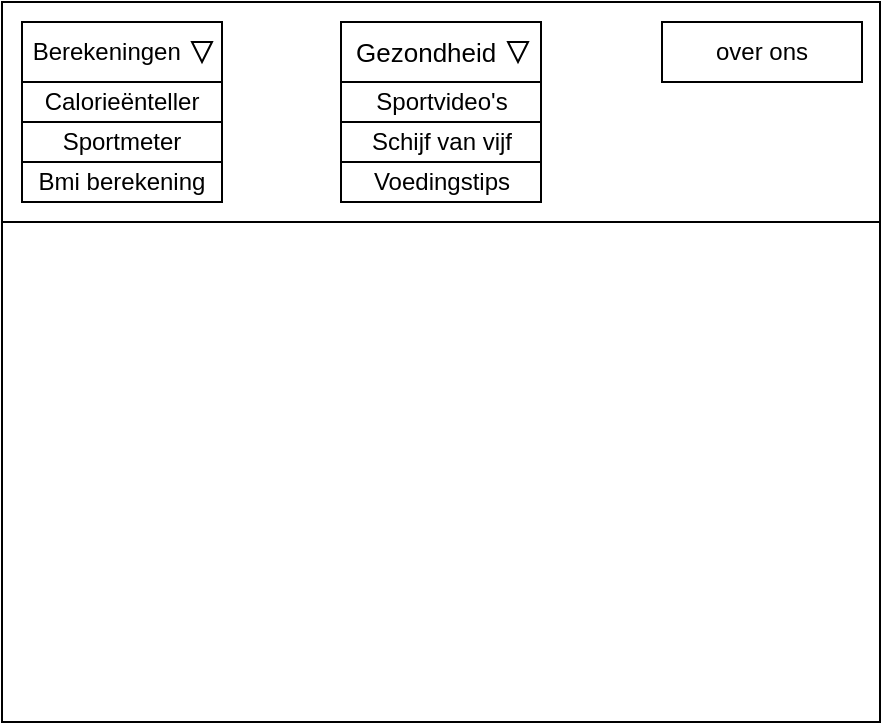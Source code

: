 <mxfile version="21.1.2" type="device">
  <diagram name="Page-1" id="Rwr1rKaPge3JT9x_Ef0W">
    <mxGraphModel dx="1036" dy="606" grid="1" gridSize="10" guides="1" tooltips="1" connect="1" arrows="1" fold="1" page="1" pageScale="1" pageWidth="827" pageHeight="1169" math="0" shadow="0">
      <root>
        <mxCell id="0" />
        <mxCell id="1" parent="0" />
        <mxCell id="Oj9YkA019jmnHk_8ZjTG-2" value="" style="rounded=0;whiteSpace=wrap;html=1;" vertex="1" parent="1">
          <mxGeometry x="200" y="150" width="439" height="250" as="geometry" />
        </mxCell>
        <mxCell id="Oj9YkA019jmnHk_8ZjTG-5" value="" style="rounded=0;whiteSpace=wrap;html=1;" vertex="1" parent="1">
          <mxGeometry x="200" y="40" width="439" height="110" as="geometry" />
        </mxCell>
        <mxCell id="Oj9YkA019jmnHk_8ZjTG-12" value="&lt;font style=&quot;font-size: 12px;&quot;&gt;&amp;nbsp;Berekeningen&lt;/font&gt;" style="rounded=0;whiteSpace=wrap;html=1;align=left;" vertex="1" parent="1">
          <mxGeometry x="210" y="50" width="100" height="30" as="geometry" />
        </mxCell>
        <mxCell id="Oj9YkA019jmnHk_8ZjTG-13" value="&lt;font style=&quot;font-size: 9px;&quot;&gt;&amp;nbsp;&amp;nbsp;&lt;/font&gt;&lt;font style=&quot;font-size: 13px;&quot;&gt;Gezondheid&lt;/font&gt;" style="rounded=0;whiteSpace=wrap;html=1;align=left;" vertex="1" parent="1">
          <mxGeometry x="369.5" y="50" width="100" height="30" as="geometry" />
        </mxCell>
        <mxCell id="Oj9YkA019jmnHk_8ZjTG-14" value="over ons" style="rounded=0;whiteSpace=wrap;html=1;" vertex="1" parent="1">
          <mxGeometry x="530" y="50" width="100" height="30" as="geometry" />
        </mxCell>
        <mxCell id="Oj9YkA019jmnHk_8ZjTG-15" value="" style="triangle;whiteSpace=wrap;html=1;rotation=90;" vertex="1" parent="1">
          <mxGeometry x="295" y="60" width="10" height="10" as="geometry" />
        </mxCell>
        <mxCell id="Oj9YkA019jmnHk_8ZjTG-16" value="" style="triangle;whiteSpace=wrap;html=1;rotation=90;" vertex="1" parent="1">
          <mxGeometry x="453" y="60" width="10" height="10" as="geometry" />
        </mxCell>
        <mxCell id="Oj9YkA019jmnHk_8ZjTG-18" value="Sportvideo&#39;s" style="rounded=0;whiteSpace=wrap;html=1;" vertex="1" parent="1">
          <mxGeometry x="369.5" y="80" width="100" height="20" as="geometry" />
        </mxCell>
        <mxCell id="Oj9YkA019jmnHk_8ZjTG-19" value="Sportmeter" style="rounded=0;whiteSpace=wrap;html=1;" vertex="1" parent="1">
          <mxGeometry x="210" y="100" width="100" height="20" as="geometry" />
        </mxCell>
        <mxCell id="Oj9YkA019jmnHk_8ZjTG-20" value="Calorieënteller" style="rounded=0;whiteSpace=wrap;html=1;" vertex="1" parent="1">
          <mxGeometry x="210" y="80" width="100" height="20" as="geometry" />
        </mxCell>
        <mxCell id="Oj9YkA019jmnHk_8ZjTG-21" value="Schijf van vijf" style="rounded=0;whiteSpace=wrap;html=1;" vertex="1" parent="1">
          <mxGeometry x="369.5" y="100" width="100" height="20" as="geometry" />
        </mxCell>
        <mxCell id="Oj9YkA019jmnHk_8ZjTG-25" value="Bmi berekening" style="rounded=0;whiteSpace=wrap;html=1;" vertex="1" parent="1">
          <mxGeometry x="210" y="120" width="100" height="20" as="geometry" />
        </mxCell>
        <mxCell id="Oj9YkA019jmnHk_8ZjTG-26" value="Voedingstips" style="rounded=0;whiteSpace=wrap;html=1;" vertex="1" parent="1">
          <mxGeometry x="369.5" y="120" width="100" height="20" as="geometry" />
        </mxCell>
      </root>
    </mxGraphModel>
  </diagram>
</mxfile>
